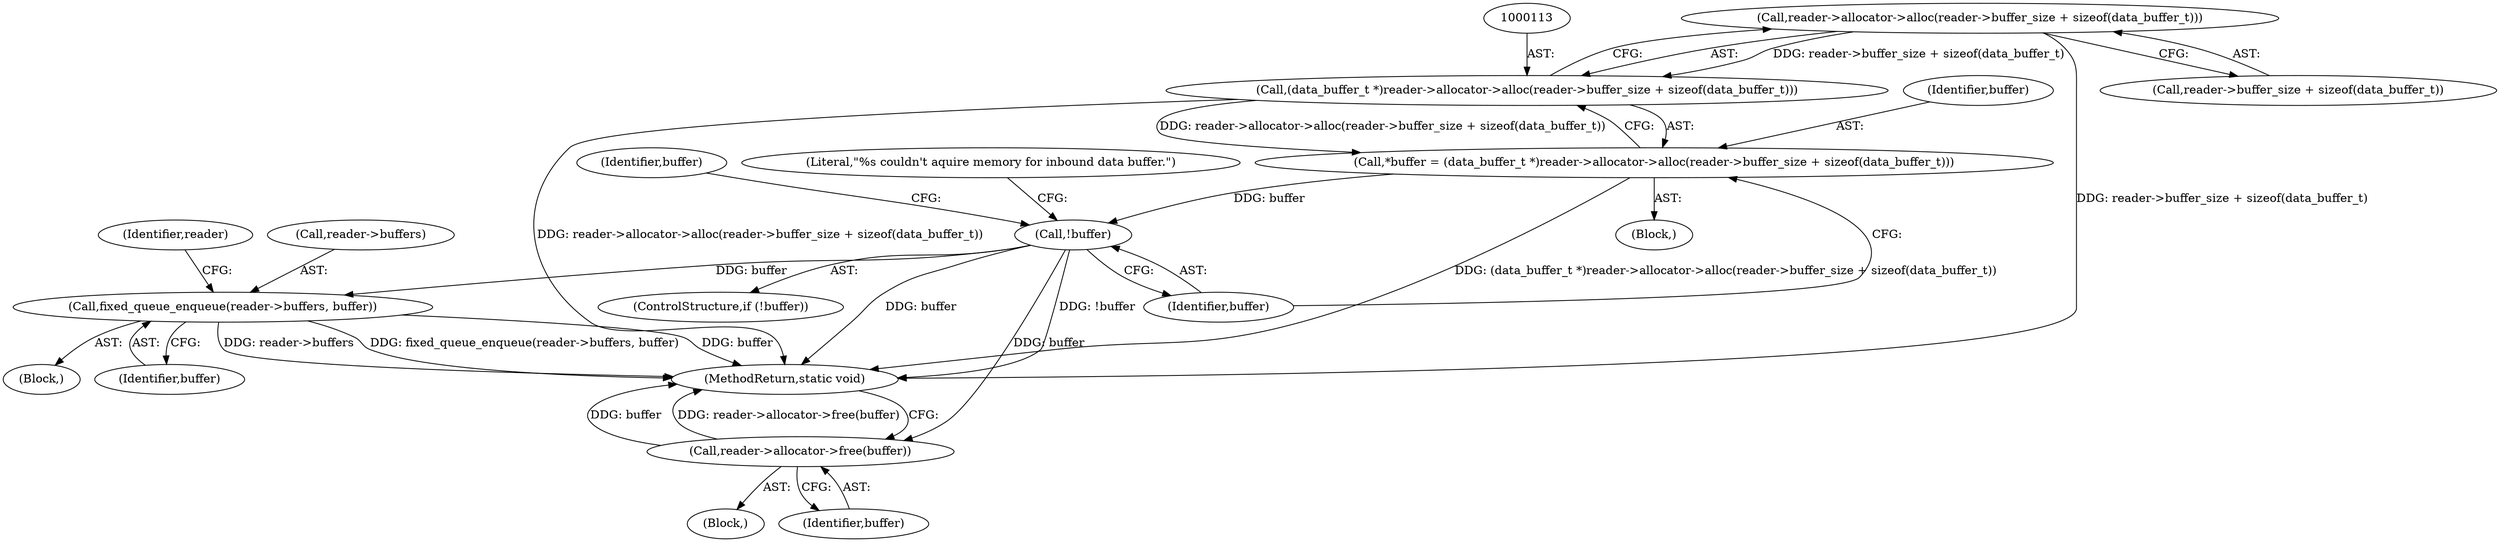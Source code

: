 digraph "0_Android_472271b153c5dc53c28beac55480a8d8434b2d5c_58@API" {
"1000114" [label="(Call,reader->allocator->alloc(reader->buffer_size + sizeof(data_buffer_t)))"];
"1000112" [label="(Call,(data_buffer_t *)reader->allocator->alloc(reader->buffer_size + sizeof(data_buffer_t)))"];
"1000110" [label="(Call,*buffer = (data_buffer_t *)reader->allocator->alloc(reader->buffer_size + sizeof(data_buffer_t)))"];
"1000122" [label="(Call,!buffer)"];
"1000162" [label="(Call,fixed_queue_enqueue(reader->buffers, buffer))"];
"1000187" [label="(Call,reader->allocator->free(buffer))"];
"1000162" [label="(Call,fixed_queue_enqueue(reader->buffers, buffer))"];
"1000110" [label="(Call,*buffer = (data_buffer_t *)reader->allocator->alloc(reader->buffer_size + sizeof(data_buffer_t)))"];
"1000156" [label="(Block,)"];
"1000115" [label="(Call,reader->buffer_size + sizeof(data_buffer_t))"];
"1000123" [label="(Identifier,buffer)"];
"1000163" [label="(Call,reader->buffers)"];
"1000173" [label="(Block,)"];
"1000111" [label="(Identifier,buffer)"];
"1000169" [label="(Identifier,reader)"];
"1000112" [label="(Call,(data_buffer_t *)reader->allocator->alloc(reader->buffer_size + sizeof(data_buffer_t)))"];
"1000131" [label="(Identifier,buffer)"];
"1000122" [label="(Call,!buffer)"];
"1000189" [label="(MethodReturn,static void)"];
"1000187" [label="(Call,reader->allocator->free(buffer))"];
"1000126" [label="(Literal,\"%s couldn't aquire memory for inbound data buffer.\")"];
"1000102" [label="(Block,)"];
"1000114" [label="(Call,reader->allocator->alloc(reader->buffer_size + sizeof(data_buffer_t)))"];
"1000188" [label="(Identifier,buffer)"];
"1000166" [label="(Identifier,buffer)"];
"1000121" [label="(ControlStructure,if (!buffer))"];
"1000114" -> "1000112"  [label="AST: "];
"1000114" -> "1000115"  [label="CFG: "];
"1000115" -> "1000114"  [label="AST: "];
"1000112" -> "1000114"  [label="CFG: "];
"1000114" -> "1000189"  [label="DDG: reader->buffer_size + sizeof(data_buffer_t)"];
"1000114" -> "1000112"  [label="DDG: reader->buffer_size + sizeof(data_buffer_t)"];
"1000112" -> "1000110"  [label="AST: "];
"1000113" -> "1000112"  [label="AST: "];
"1000110" -> "1000112"  [label="CFG: "];
"1000112" -> "1000189"  [label="DDG: reader->allocator->alloc(reader->buffer_size + sizeof(data_buffer_t))"];
"1000112" -> "1000110"  [label="DDG: reader->allocator->alloc(reader->buffer_size + sizeof(data_buffer_t))"];
"1000110" -> "1000102"  [label="AST: "];
"1000111" -> "1000110"  [label="AST: "];
"1000123" -> "1000110"  [label="CFG: "];
"1000110" -> "1000189"  [label="DDG: (data_buffer_t *)reader->allocator->alloc(reader->buffer_size + sizeof(data_buffer_t))"];
"1000110" -> "1000122"  [label="DDG: buffer"];
"1000122" -> "1000121"  [label="AST: "];
"1000122" -> "1000123"  [label="CFG: "];
"1000123" -> "1000122"  [label="AST: "];
"1000126" -> "1000122"  [label="CFG: "];
"1000131" -> "1000122"  [label="CFG: "];
"1000122" -> "1000189"  [label="DDG: buffer"];
"1000122" -> "1000189"  [label="DDG: !buffer"];
"1000122" -> "1000162"  [label="DDG: buffer"];
"1000122" -> "1000187"  [label="DDG: buffer"];
"1000162" -> "1000156"  [label="AST: "];
"1000162" -> "1000166"  [label="CFG: "];
"1000163" -> "1000162"  [label="AST: "];
"1000166" -> "1000162"  [label="AST: "];
"1000169" -> "1000162"  [label="CFG: "];
"1000162" -> "1000189"  [label="DDG: buffer"];
"1000162" -> "1000189"  [label="DDG: reader->buffers"];
"1000162" -> "1000189"  [label="DDG: fixed_queue_enqueue(reader->buffers, buffer)"];
"1000187" -> "1000173"  [label="AST: "];
"1000187" -> "1000188"  [label="CFG: "];
"1000188" -> "1000187"  [label="AST: "];
"1000189" -> "1000187"  [label="CFG: "];
"1000187" -> "1000189"  [label="DDG: buffer"];
"1000187" -> "1000189"  [label="DDG: reader->allocator->free(buffer)"];
}
